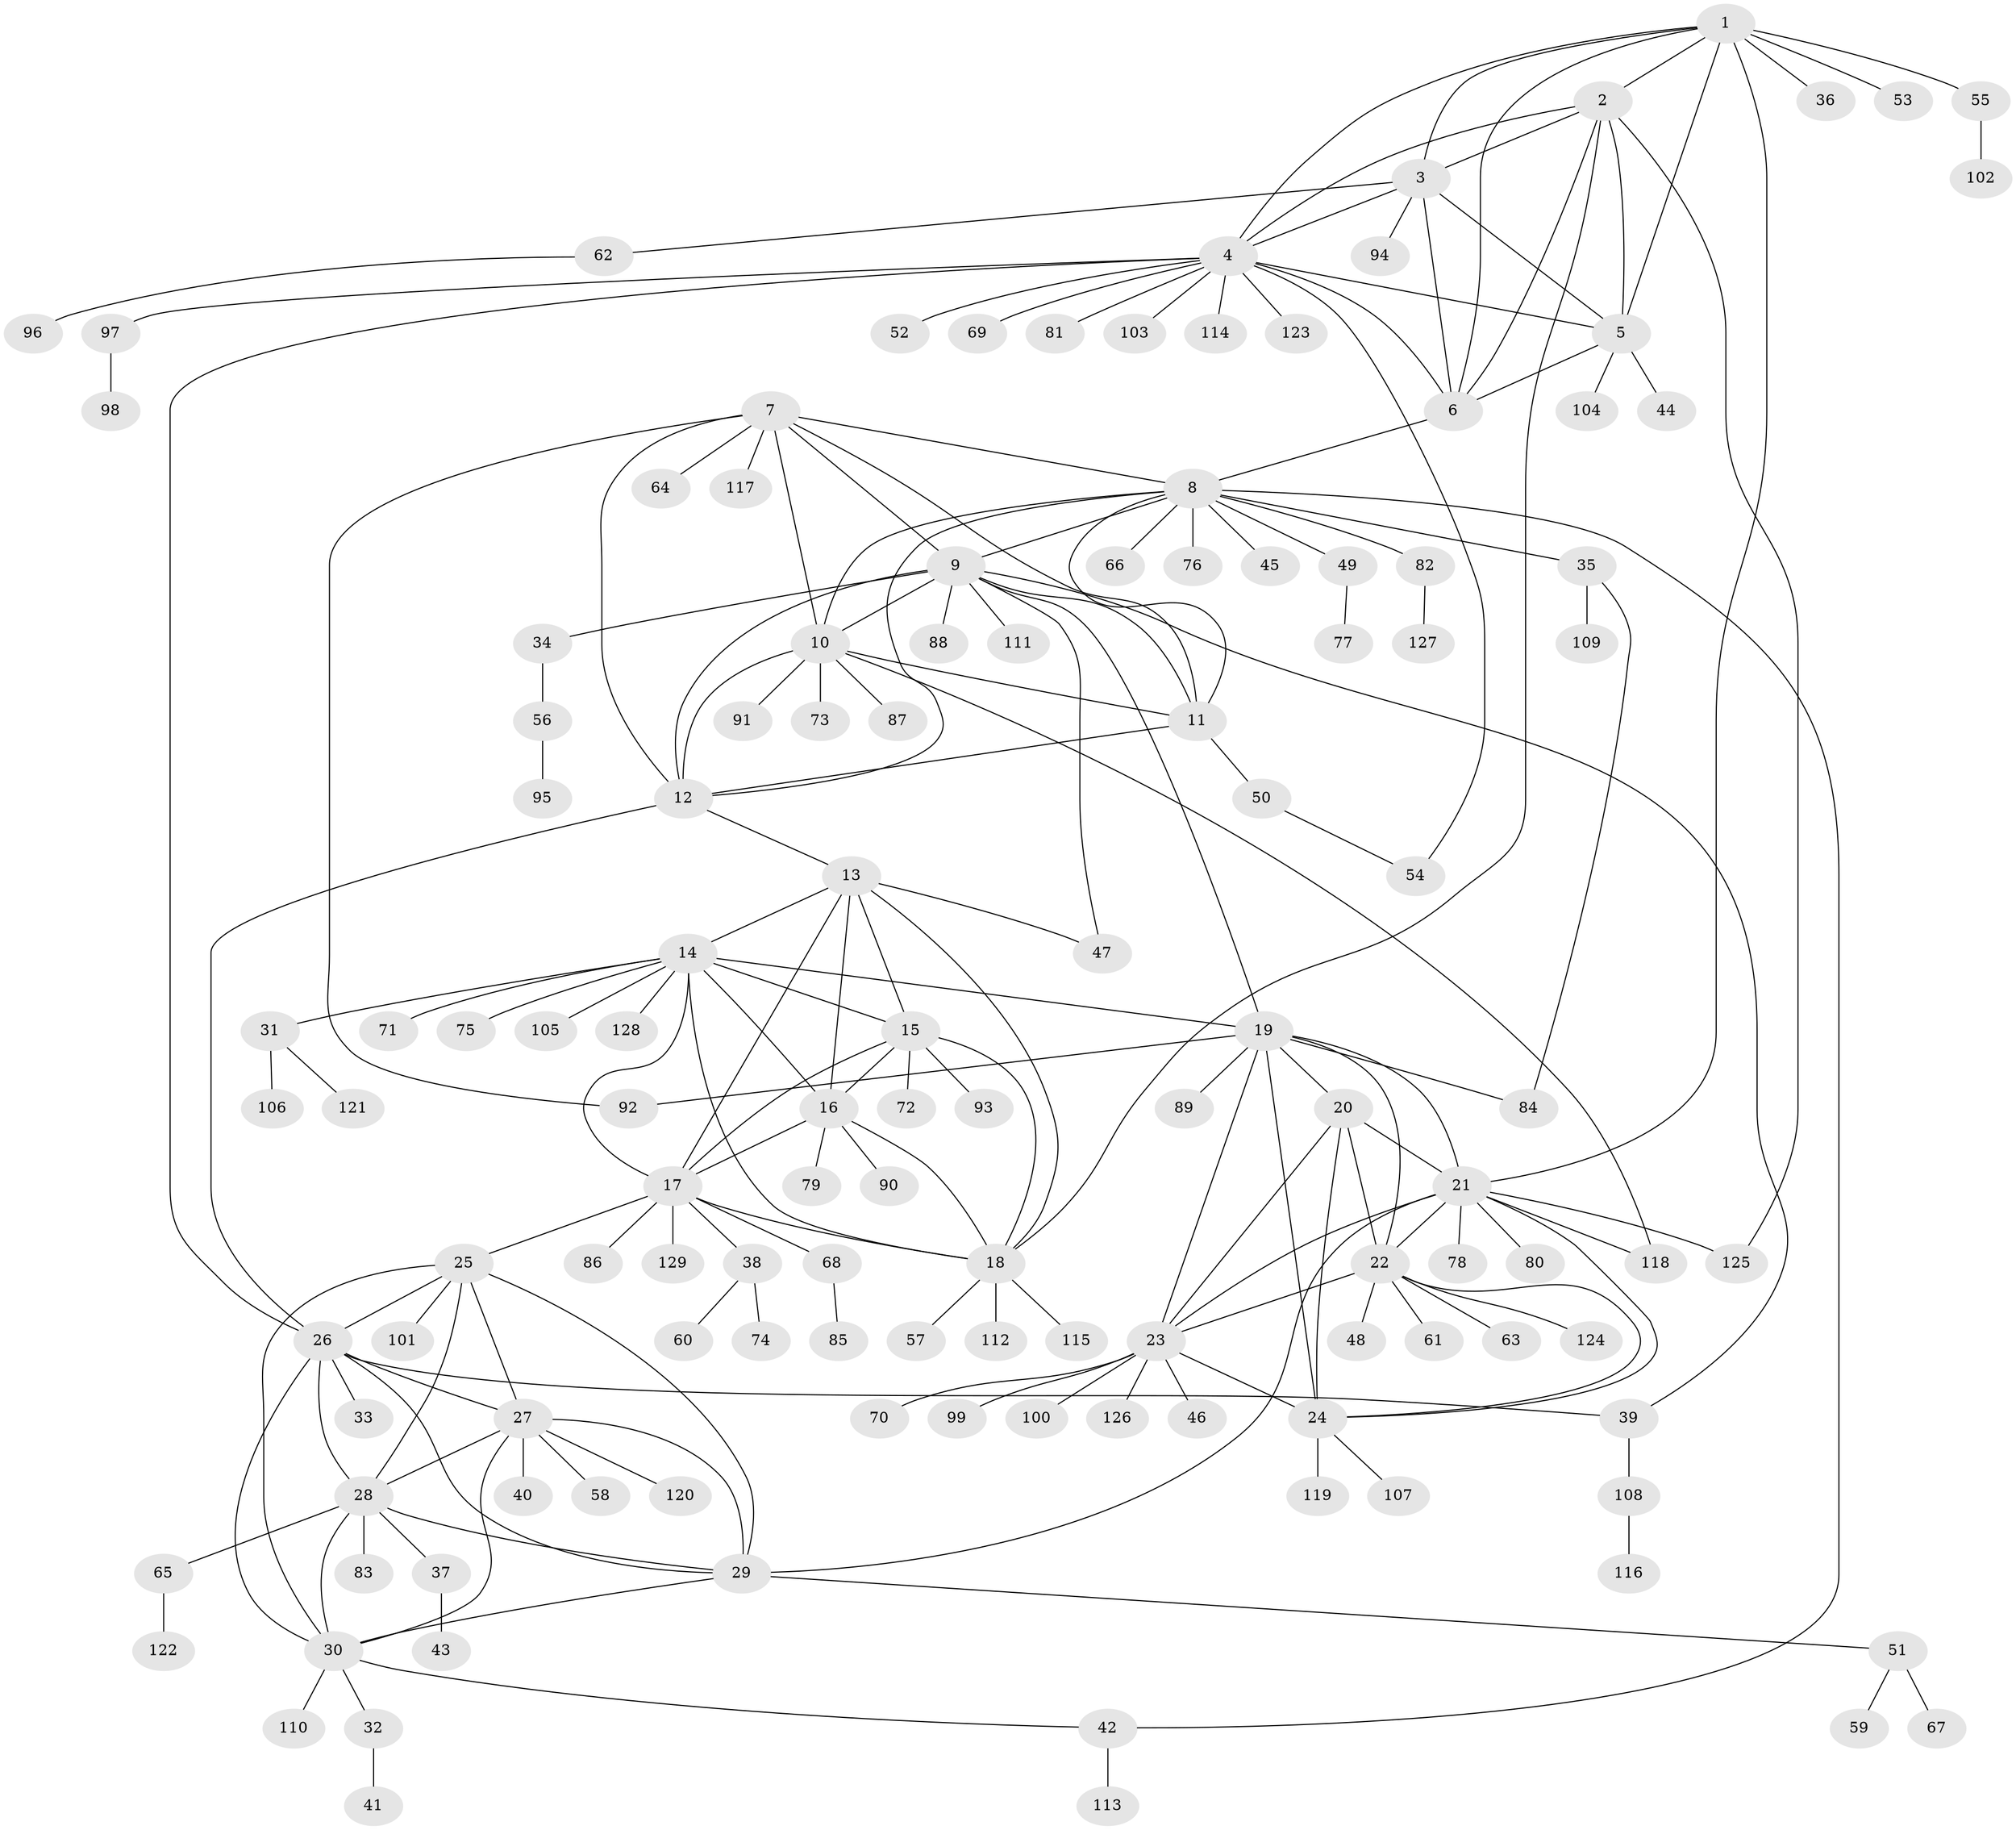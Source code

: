 // Generated by graph-tools (version 1.1) at 2025/50/03/09/25 03:50:40]
// undirected, 129 vertices, 192 edges
graph export_dot {
graph [start="1"]
  node [color=gray90,style=filled];
  1;
  2;
  3;
  4;
  5;
  6;
  7;
  8;
  9;
  10;
  11;
  12;
  13;
  14;
  15;
  16;
  17;
  18;
  19;
  20;
  21;
  22;
  23;
  24;
  25;
  26;
  27;
  28;
  29;
  30;
  31;
  32;
  33;
  34;
  35;
  36;
  37;
  38;
  39;
  40;
  41;
  42;
  43;
  44;
  45;
  46;
  47;
  48;
  49;
  50;
  51;
  52;
  53;
  54;
  55;
  56;
  57;
  58;
  59;
  60;
  61;
  62;
  63;
  64;
  65;
  66;
  67;
  68;
  69;
  70;
  71;
  72;
  73;
  74;
  75;
  76;
  77;
  78;
  79;
  80;
  81;
  82;
  83;
  84;
  85;
  86;
  87;
  88;
  89;
  90;
  91;
  92;
  93;
  94;
  95;
  96;
  97;
  98;
  99;
  100;
  101;
  102;
  103;
  104;
  105;
  106;
  107;
  108;
  109;
  110;
  111;
  112;
  113;
  114;
  115;
  116;
  117;
  118;
  119;
  120;
  121;
  122;
  123;
  124;
  125;
  126;
  127;
  128;
  129;
  1 -- 2;
  1 -- 3;
  1 -- 4;
  1 -- 5;
  1 -- 6;
  1 -- 21;
  1 -- 36;
  1 -- 53;
  1 -- 55;
  2 -- 3;
  2 -- 4;
  2 -- 5;
  2 -- 6;
  2 -- 18;
  2 -- 125;
  3 -- 4;
  3 -- 5;
  3 -- 6;
  3 -- 62;
  3 -- 94;
  4 -- 5;
  4 -- 6;
  4 -- 26;
  4 -- 52;
  4 -- 54;
  4 -- 69;
  4 -- 81;
  4 -- 97;
  4 -- 103;
  4 -- 114;
  4 -- 123;
  5 -- 6;
  5 -- 44;
  5 -- 104;
  6 -- 8;
  7 -- 8;
  7 -- 9;
  7 -- 10;
  7 -- 11;
  7 -- 12;
  7 -- 64;
  7 -- 92;
  7 -- 117;
  8 -- 9;
  8 -- 10;
  8 -- 11;
  8 -- 12;
  8 -- 35;
  8 -- 42;
  8 -- 45;
  8 -- 49;
  8 -- 66;
  8 -- 76;
  8 -- 82;
  9 -- 10;
  9 -- 11;
  9 -- 12;
  9 -- 19;
  9 -- 34;
  9 -- 39;
  9 -- 47;
  9 -- 88;
  9 -- 111;
  10 -- 11;
  10 -- 12;
  10 -- 73;
  10 -- 87;
  10 -- 91;
  10 -- 118;
  11 -- 12;
  11 -- 50;
  12 -- 13;
  12 -- 26;
  13 -- 14;
  13 -- 15;
  13 -- 16;
  13 -- 17;
  13 -- 18;
  13 -- 47;
  14 -- 15;
  14 -- 16;
  14 -- 17;
  14 -- 18;
  14 -- 19;
  14 -- 31;
  14 -- 71;
  14 -- 75;
  14 -- 105;
  14 -- 128;
  15 -- 16;
  15 -- 17;
  15 -- 18;
  15 -- 72;
  15 -- 93;
  16 -- 17;
  16 -- 18;
  16 -- 79;
  16 -- 90;
  17 -- 18;
  17 -- 25;
  17 -- 38;
  17 -- 68;
  17 -- 86;
  17 -- 129;
  18 -- 57;
  18 -- 112;
  18 -- 115;
  19 -- 20;
  19 -- 21;
  19 -- 22;
  19 -- 23;
  19 -- 24;
  19 -- 84;
  19 -- 89;
  19 -- 92;
  20 -- 21;
  20 -- 22;
  20 -- 23;
  20 -- 24;
  21 -- 22;
  21 -- 23;
  21 -- 24;
  21 -- 29;
  21 -- 78;
  21 -- 80;
  21 -- 118;
  21 -- 125;
  22 -- 23;
  22 -- 24;
  22 -- 48;
  22 -- 61;
  22 -- 63;
  22 -- 124;
  23 -- 24;
  23 -- 46;
  23 -- 70;
  23 -- 99;
  23 -- 100;
  23 -- 126;
  24 -- 107;
  24 -- 119;
  25 -- 26;
  25 -- 27;
  25 -- 28;
  25 -- 29;
  25 -- 30;
  25 -- 101;
  26 -- 27;
  26 -- 28;
  26 -- 29;
  26 -- 30;
  26 -- 33;
  26 -- 39;
  27 -- 28;
  27 -- 29;
  27 -- 30;
  27 -- 40;
  27 -- 58;
  27 -- 120;
  28 -- 29;
  28 -- 30;
  28 -- 37;
  28 -- 65;
  28 -- 83;
  29 -- 30;
  29 -- 51;
  30 -- 32;
  30 -- 42;
  30 -- 110;
  31 -- 106;
  31 -- 121;
  32 -- 41;
  34 -- 56;
  35 -- 84;
  35 -- 109;
  37 -- 43;
  38 -- 60;
  38 -- 74;
  39 -- 108;
  42 -- 113;
  49 -- 77;
  50 -- 54;
  51 -- 59;
  51 -- 67;
  55 -- 102;
  56 -- 95;
  62 -- 96;
  65 -- 122;
  68 -- 85;
  82 -- 127;
  97 -- 98;
  108 -- 116;
}
